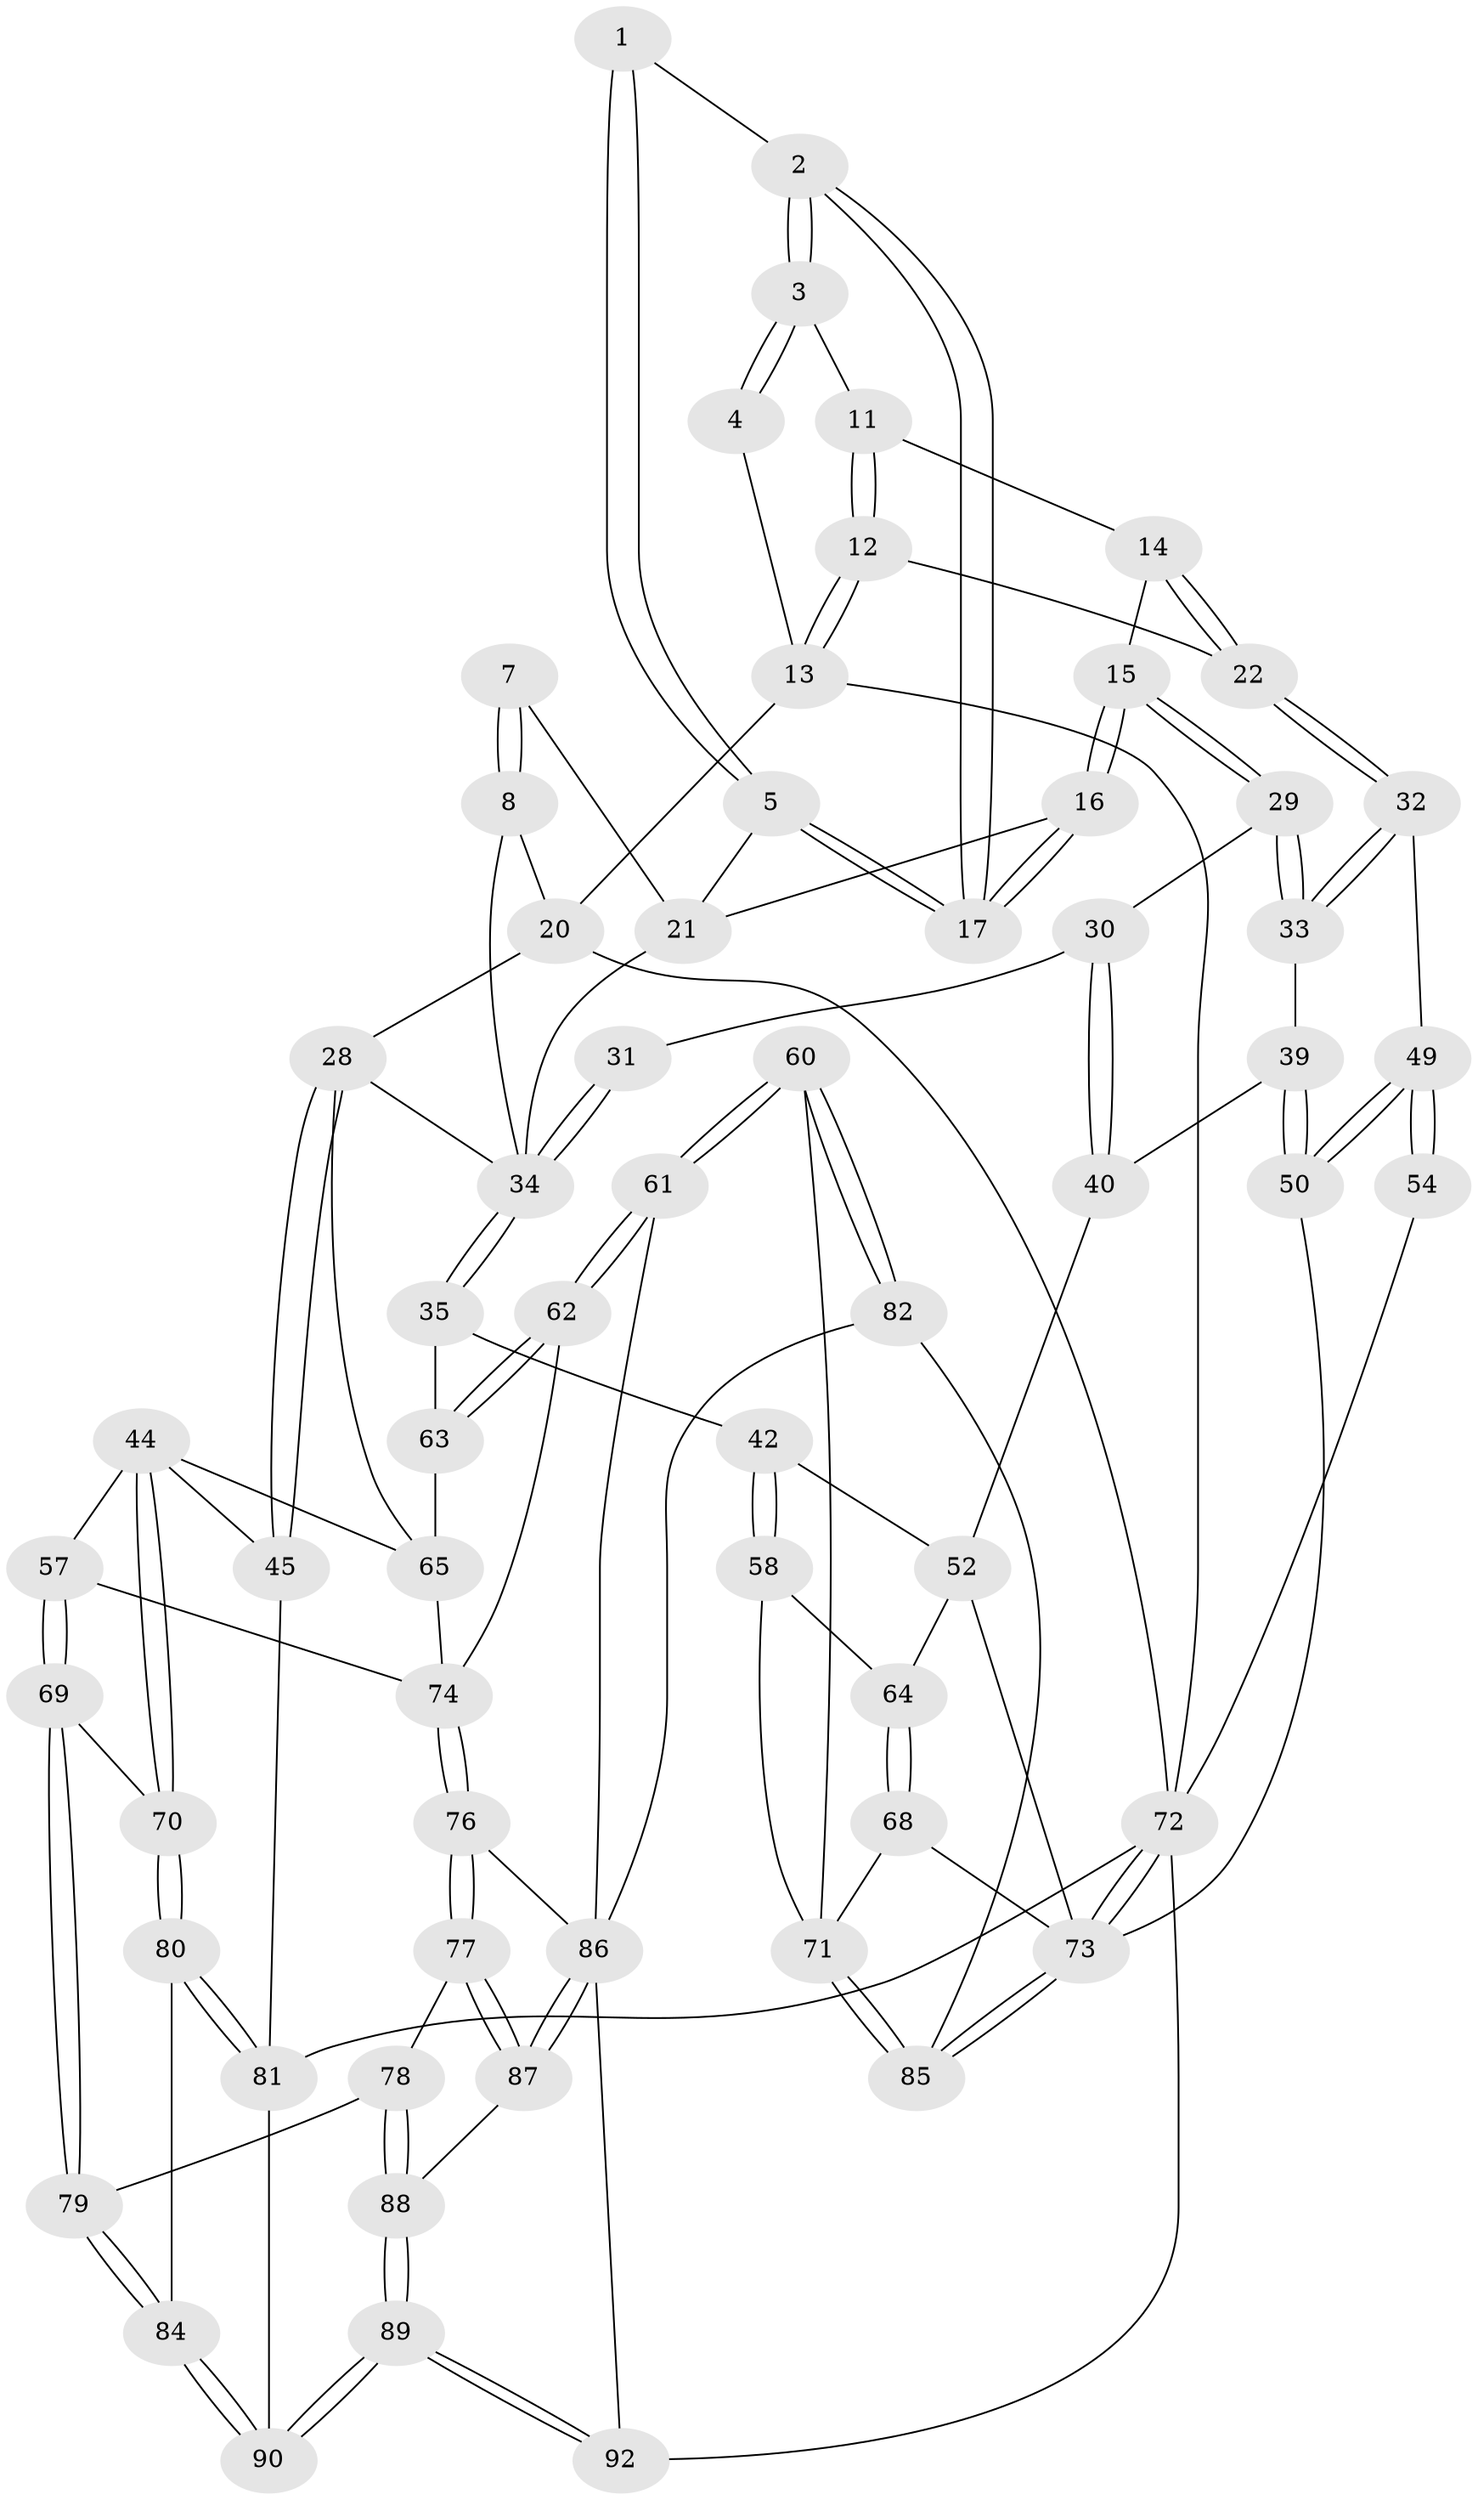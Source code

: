 // original degree distribution, {3: 0.021739130434782608, 5: 0.5652173913043478, 4: 0.21739130434782608, 6: 0.1956521739130435}
// Generated by graph-tools (version 1.1) at 2025/05/03/04/25 22:05:10]
// undirected, 64 vertices, 149 edges
graph export_dot {
graph [start="1"]
  node [color=gray90,style=filled];
  1 [pos="+0.6713673339178372+0.0512292822879668"];
  2 [pos="+0.7952182948095897+0.16403687257836108"];
  3 [pos="+0.8736571748893022+0.10680534002915508"];
  4 [pos="+0.6123220351540744+0"];
  5 [pos="+0.7161466995375155+0.21336078706328743"];
  7 [pos="+0.4357677627599424+0.10374836736770485"];
  8 [pos="+0.4111013962796321+0.07289149565645821"];
  11 [pos="+0.8799390603989234+0.1072363334948432"];
  12 [pos="+1+0"];
  13 [pos="+1+0",super="+10"];
  14 [pos="+0.8931193740393933+0.24042123202399834"];
  15 [pos="+0.7799352419485215+0.2894237738701664"];
  16 [pos="+0.7665824679002975+0.28028898297899146"];
  17 [pos="+0.7581309192013738+0.2536459610475424"];
  20 [pos="+0+0",super="+9"];
  21 [pos="+0.4904997744283838+0.1867108069405019",super="+19+6+18"];
  22 [pos="+1+0.3627516775101751"];
  28 [pos="+0+0",super="+27"];
  29 [pos="+0.8217465090249491+0.4143911553308964"];
  30 [pos="+0.7856355232287098+0.44288929580038716"];
  31 [pos="+0.6157567052246976+0.46111578824324667"];
  32 [pos="+1+0.4593173961058573"];
  33 [pos="+1+0.4723778574608851"];
  34 [pos="+0.5686244068471433+0.5308385658894629",super="+24+25+23+26"];
  35 [pos="+0.5604964726371315+0.5577121564877399"];
  39 [pos="+0.9150088455146792+0.5664276339128834"];
  40 [pos="+0.7717355269504922+0.6023547913824701"];
  42 [pos="+0.5636307494404276+0.562818446066699"];
  44 [pos="+0+0.5839329054456344",super="+43"];
  45 [pos="+0+0.5708800218352421"];
  49 [pos="+0.8805709473281116+0.7306803912548354",super="+48"];
  50 [pos="+0.8663002667307566+0.722328771840016"];
  52 [pos="+0.7825145693127694+0.6928482595223634",super="+41"];
  54 [pos="+1+1"];
  57 [pos="+0.13052972150239955+0.7475479336517449"];
  58 [pos="+0.5747065444644869+0.6917087099291762"];
  60 [pos="+0.47728591559065775+0.8117144076899825"];
  61 [pos="+0.4026533265418825+0.7704884155981249"];
  62 [pos="+0.3843343760294962+0.7418399355663852"];
  63 [pos="+0.3570760033864891+0.6855054317391928",super="+36"];
  64 [pos="+0.6702626386908365+0.7334402403310711"];
  65 [pos="+0.2852199877308094+0.7374256512462414",super="+55"];
  68 [pos="+0.6969206187925014+0.8413147043660493"];
  69 [pos="+0.10008902119981682+0.8241654536159565"];
  70 [pos="+0.05376673854829832+0.8266459971133332"];
  71 [pos="+0.6521297927703656+0.8513032065425433",super="+59"];
  72 [pos="+1+1",super="+53+47"];
  73 [pos="+0.8995445338480623+1",super="+67+51"];
  74 [pos="+0.24899787007010488+0.8318676037121562",super="+56+66"];
  76 [pos="+0.2530645742081425+0.8448960060802772"];
  77 [pos="+0.2475777619850425+0.8561666724501048"];
  78 [pos="+0.21076124981576005+0.8749293471641489"];
  79 [pos="+0.12307016692096132+0.8761307094936104"];
  80 [pos="+0+0.874271209934832"];
  81 [pos="+0+0.8702835003318615",super="+46"];
  82 [pos="+0.4766102776136525+0.9487664354434091"];
  84 [pos="+0.09530757475051685+0.954701815067174"];
  85 [pos="+0.5981138992847604+0.9270882335097662"];
  86 [pos="+0.42226418872055493+1",super="+83"];
  87 [pos="+0.29510322496435537+0.9618357902759543"];
  88 [pos="+0.19927514159102264+0.9608406880163813"];
  89 [pos="+0.11375113256741859+1"];
  90 [pos="+0.10962374553006429+1"];
  92 [pos="+0.0727321497759546+1",super="+91"];
  1 -- 2;
  1 -- 5;
  1 -- 5;
  2 -- 3;
  2 -- 3;
  2 -- 17;
  2 -- 17;
  3 -- 4;
  3 -- 4;
  3 -- 11;
  4 -- 13;
  5 -- 17;
  5 -- 17;
  5 -- 21;
  7 -- 8;
  7 -- 8;
  7 -- 21 [weight=2];
  8 -- 20;
  8 -- 34;
  11 -- 12;
  11 -- 12;
  11 -- 14;
  12 -- 13;
  12 -- 13;
  12 -- 22;
  13 -- 20 [weight=2];
  13 -- 72;
  14 -- 15;
  14 -- 22;
  14 -- 22;
  15 -- 16;
  15 -- 16;
  15 -- 29;
  15 -- 29;
  16 -- 17;
  16 -- 17;
  16 -- 21;
  20 -- 28;
  20 -- 72;
  21 -- 34 [weight=2];
  22 -- 32;
  22 -- 32;
  28 -- 45;
  28 -- 45;
  28 -- 34;
  28 -- 65;
  29 -- 30;
  29 -- 33;
  29 -- 33;
  30 -- 31;
  30 -- 40;
  30 -- 40;
  31 -- 34 [weight=2];
  31 -- 34;
  32 -- 33;
  32 -- 33;
  32 -- 49;
  33 -- 39;
  34 -- 35;
  34 -- 35;
  35 -- 42;
  35 -- 63;
  39 -- 40;
  39 -- 50;
  39 -- 50;
  40 -- 52;
  42 -- 58;
  42 -- 58;
  42 -- 52;
  44 -- 45;
  44 -- 70;
  44 -- 70;
  44 -- 57;
  44 -- 65;
  45 -- 81;
  49 -- 50;
  49 -- 50;
  49 -- 54 [weight=2];
  49 -- 54;
  50 -- 73;
  52 -- 64;
  52 -- 73;
  54 -- 72;
  57 -- 69;
  57 -- 69;
  57 -- 74;
  58 -- 64;
  58 -- 71;
  60 -- 61;
  60 -- 61;
  60 -- 82;
  60 -- 82;
  60 -- 71;
  61 -- 62;
  61 -- 62;
  61 -- 86;
  62 -- 63;
  62 -- 63;
  62 -- 74;
  63 -- 65 [weight=2];
  64 -- 68;
  64 -- 68;
  65 -- 74 [weight=2];
  68 -- 71;
  68 -- 73;
  69 -- 70;
  69 -- 79;
  69 -- 79;
  70 -- 80;
  70 -- 80;
  71 -- 85;
  71 -- 85;
  72 -- 73;
  72 -- 73;
  72 -- 81;
  72 -- 92 [weight=2];
  73 -- 85;
  73 -- 85;
  74 -- 76;
  74 -- 76;
  76 -- 77;
  76 -- 77;
  76 -- 86;
  77 -- 78;
  77 -- 87;
  77 -- 87;
  78 -- 79;
  78 -- 88;
  78 -- 88;
  79 -- 84;
  79 -- 84;
  80 -- 81;
  80 -- 81;
  80 -- 84;
  81 -- 90;
  82 -- 85;
  82 -- 86;
  84 -- 90;
  84 -- 90;
  86 -- 87;
  86 -- 87;
  86 -- 92;
  87 -- 88;
  88 -- 89;
  88 -- 89;
  89 -- 90;
  89 -- 90;
  89 -- 92;
  89 -- 92;
}
